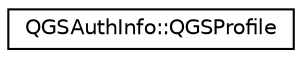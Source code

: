 digraph "类继承关系图"
{
  edge [fontname="Helvetica",fontsize="10",labelfontname="Helvetica",labelfontsize="10"];
  node [fontname="Helvetica",fontsize="10",shape=record];
  rankdir="LR";
  Node0 [label="QGSAuthInfo::QGSProfile",height=0.2,width=0.4,color="black", fillcolor="white", style="filled",URL="$class_q_g_s_auth_info_1_1_q_g_s_profile.html"];
}
